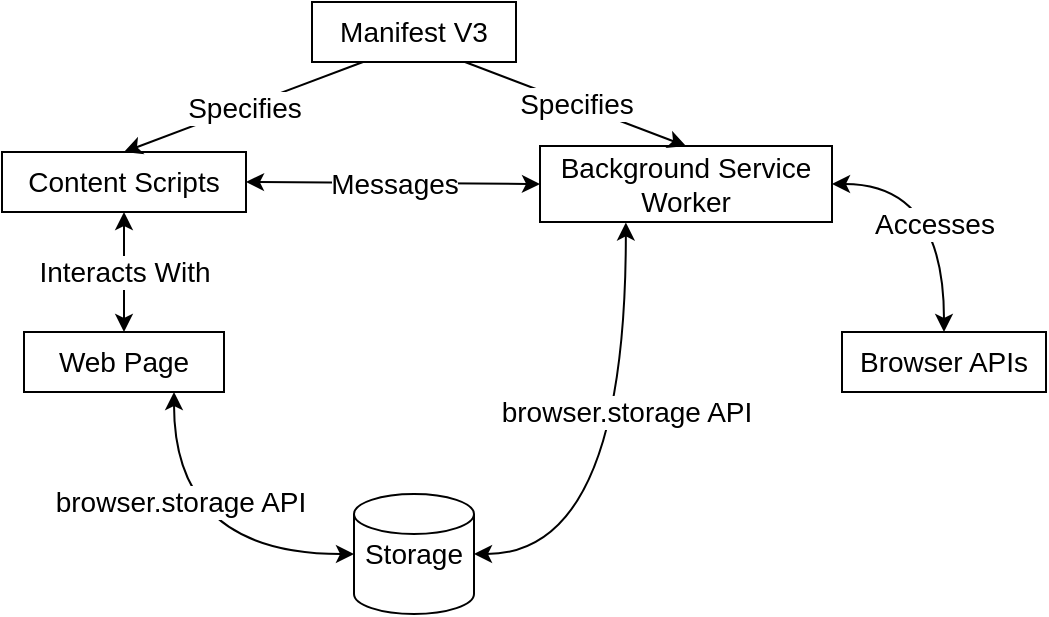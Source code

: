 <mxfile version="24.7.1" type="github">
  <diagram name="Page-1" id="TcUDtdWXRnOh6s9uPquo">
    <mxGraphModel dx="823" dy="550" grid="0" gridSize="10" guides="1" tooltips="1" connect="1" arrows="1" fold="1" page="1" pageScale="1" pageWidth="827" pageHeight="1169" math="0" shadow="0">
      <root>
        <mxCell id="0" />
        <mxCell id="1" parent="0" />
        <mxCell id="z6fCDGyONl_QuYl2OAWZ-1" value="Background Service Worker" style="rounded=0;whiteSpace=wrap;html=1;fontSize=14;" vertex="1" parent="1">
          <mxGeometry x="453" y="357" width="146" height="38" as="geometry" />
        </mxCell>
        <mxCell id="z6fCDGyONl_QuYl2OAWZ-2" value="Manifest V3" style="rounded=0;whiteSpace=wrap;html=1;fontSize=14;" vertex="1" parent="1">
          <mxGeometry x="339" y="285" width="102" height="30" as="geometry" />
        </mxCell>
        <mxCell id="z6fCDGyONl_QuYl2OAWZ-3" value="Content Scripts" style="rounded=0;whiteSpace=wrap;html=1;fontSize=14;" vertex="1" parent="1">
          <mxGeometry x="184" y="360" width="122" height="30" as="geometry" />
        </mxCell>
        <mxCell id="z6fCDGyONl_QuYl2OAWZ-4" value="Specifies" style="curved=1;endArrow=classic;html=1;rounded=0;exitX=0.25;exitY=1;exitDx=0;exitDy=0;entryX=0.5;entryY=0;entryDx=0;entryDy=0;fontSize=14;" edge="1" parent="1" source="z6fCDGyONl_QuYl2OAWZ-2" target="z6fCDGyONl_QuYl2OAWZ-3">
          <mxGeometry width="50" height="50" relative="1" as="geometry">
            <mxPoint x="390" y="440" as="sourcePoint" />
            <mxPoint x="440" y="390" as="targetPoint" />
            <Array as="points" />
          </mxGeometry>
        </mxCell>
        <mxCell id="z6fCDGyONl_QuYl2OAWZ-5" value="Specifies" style="curved=1;endArrow=classic;html=1;rounded=0;exitX=0.75;exitY=1;exitDx=0;exitDy=0;entryX=0.5;entryY=0;entryDx=0;entryDy=0;fontSize=14;" edge="1" parent="1" source="z6fCDGyONl_QuYl2OAWZ-2" target="z6fCDGyONl_QuYl2OAWZ-1">
          <mxGeometry width="50" height="50" relative="1" as="geometry">
            <mxPoint x="423" y="290" as="sourcePoint" />
            <mxPoint x="339" y="400" as="targetPoint" />
            <Array as="points" />
          </mxGeometry>
        </mxCell>
        <mxCell id="z6fCDGyONl_QuYl2OAWZ-8" value="Web Page" style="rounded=0;whiteSpace=wrap;html=1;fontSize=14;" vertex="1" parent="1">
          <mxGeometry x="195" y="450" width="100" height="30" as="geometry" />
        </mxCell>
        <mxCell id="z6fCDGyONl_QuYl2OAWZ-9" value="Interacts With" style="endArrow=classic;startArrow=classic;html=1;rounded=0;exitX=0.5;exitY=0;exitDx=0;exitDy=0;entryX=0.5;entryY=1;entryDx=0;entryDy=0;fontSize=14;" edge="1" parent="1" source="z6fCDGyONl_QuYl2OAWZ-8" target="z6fCDGyONl_QuYl2OAWZ-3">
          <mxGeometry width="50" height="50" relative="1" as="geometry">
            <mxPoint x="390" y="440" as="sourcePoint" />
            <mxPoint x="440" y="390" as="targetPoint" />
          </mxGeometry>
        </mxCell>
        <mxCell id="z6fCDGyONl_QuYl2OAWZ-10" value="Storage" style="strokeWidth=1;html=1;shape=mxgraph.flowchart.database;whiteSpace=wrap;fontSize=14;" vertex="1" parent="1">
          <mxGeometry x="360" y="531" width="60" height="60" as="geometry" />
        </mxCell>
        <mxCell id="z6fCDGyONl_QuYl2OAWZ-11" value="browser.storage API" style="endArrow=classic;startArrow=classic;html=1;rounded=0;exitX=0.75;exitY=1;exitDx=0;exitDy=0;entryX=0;entryY=0.5;entryDx=0;entryDy=0;entryPerimeter=0;edgeStyle=orthogonalEdgeStyle;curved=1;fontSize=14;" edge="1" parent="1" source="z6fCDGyONl_QuYl2OAWZ-8" target="z6fCDGyONl_QuYl2OAWZ-10">
          <mxGeometry x="-0.357" y="3" width="50" height="50" relative="1" as="geometry">
            <mxPoint x="390" y="440" as="sourcePoint" />
            <mxPoint x="440" y="390" as="targetPoint" />
            <mxPoint as="offset" />
          </mxGeometry>
        </mxCell>
        <mxCell id="z6fCDGyONl_QuYl2OAWZ-14" value="browser.storage API" style="endArrow=classic;startArrow=classic;html=1;rounded=0;exitX=0.294;exitY=1.006;exitDx=0;exitDy=0;entryX=1;entryY=0.5;entryDx=0;entryDy=0;entryPerimeter=0;flowAnimation=0;jumpStyle=none;curved=1;edgeStyle=orthogonalEdgeStyle;exitPerimeter=0;fontSize=14;" edge="1" parent="1" source="z6fCDGyONl_QuYl2OAWZ-1" target="z6fCDGyONl_QuYl2OAWZ-10">
          <mxGeometry x="-0.218" width="50" height="50" relative="1" as="geometry">
            <mxPoint x="530" y="495" as="sourcePoint" />
            <mxPoint x="573" y="585" as="targetPoint" />
            <mxPoint as="offset" />
          </mxGeometry>
        </mxCell>
        <mxCell id="z6fCDGyONl_QuYl2OAWZ-15" value="Messages" style="endArrow=classic;startArrow=classic;html=1;rounded=0;exitX=0;exitY=0.5;exitDx=0;exitDy=0;entryX=1;entryY=0.5;entryDx=0;entryDy=0;fontSize=14;" edge="1" parent="1" source="z6fCDGyONl_QuYl2OAWZ-1" target="z6fCDGyONl_QuYl2OAWZ-3">
          <mxGeometry width="50" height="50" relative="1" as="geometry">
            <mxPoint x="543" y="430" as="sourcePoint" />
            <mxPoint x="485" y="640" as="targetPoint" />
          </mxGeometry>
        </mxCell>
        <mxCell id="z6fCDGyONl_QuYl2OAWZ-16" value="Browser APIs" style="rounded=0;whiteSpace=wrap;html=1;fontSize=14;" vertex="1" parent="1">
          <mxGeometry x="604" y="450" width="102" height="30" as="geometry" />
        </mxCell>
        <mxCell id="z6fCDGyONl_QuYl2OAWZ-17" value="Accesses" style="endArrow=classic;startArrow=classic;html=1;rounded=0;exitX=1;exitY=0.5;exitDx=0;exitDy=0;entryX=0.5;entryY=0;entryDx=0;entryDy=0;edgeStyle=orthogonalEdgeStyle;fontSize=14;elbow=vertical;curved=1;" edge="1" parent="1" source="z6fCDGyONl_QuYl2OAWZ-1" target="z6fCDGyONl_QuYl2OAWZ-16">
          <mxGeometry x="0.167" y="-5" width="50" height="50" relative="1" as="geometry">
            <mxPoint x="390" y="440" as="sourcePoint" />
            <mxPoint x="440" y="390" as="targetPoint" />
            <mxPoint as="offset" />
          </mxGeometry>
        </mxCell>
      </root>
    </mxGraphModel>
  </diagram>
</mxfile>
